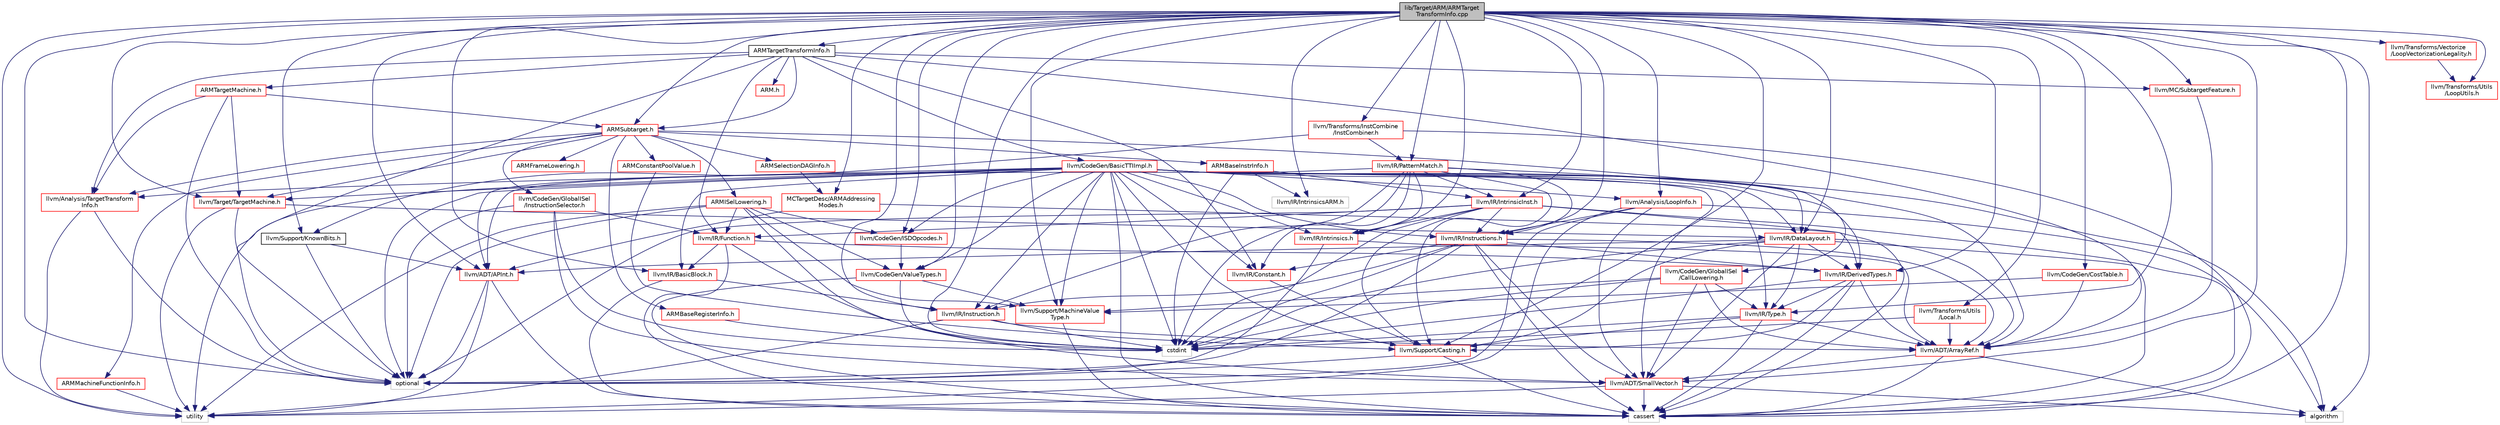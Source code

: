 digraph "lib/Target/ARM/ARMTargetTransformInfo.cpp"
{
 // LATEX_PDF_SIZE
  bgcolor="transparent";
  edge [fontname="Helvetica",fontsize="10",labelfontname="Helvetica",labelfontsize="10"];
  node [fontname="Helvetica",fontsize="10",shape=record];
  Node1 [label="lib/Target/ARM/ARMTarget\lTransformInfo.cpp",height=0.2,width=0.4,color="black", fillcolor="grey75", style="filled", fontcolor="black",tooltip=" "];
  Node1 -> Node2 [color="midnightblue",fontsize="10",style="solid",fontname="Helvetica"];
  Node2 [label="ARMTargetTransformInfo.h",height=0.2,width=0.4,color="black",URL="$ARMTargetTransformInfo_8h.html",tooltip=" "];
  Node2 -> Node3 [color="midnightblue",fontsize="10",style="solid",fontname="Helvetica"];
  Node3 [label="ARM.h",height=0.2,width=0.4,color="red",URL="$ARM_8h.html",tooltip=" "];
  Node2 -> Node26 [color="midnightblue",fontsize="10",style="solid",fontname="Helvetica"];
  Node26 [label="ARMSubtarget.h",height=0.2,width=0.4,color="red",URL="$ARMSubtarget_8h.html",tooltip=" "];
  Node26 -> Node27 [color="midnightblue",fontsize="10",style="solid",fontname="Helvetica"];
  Node27 [label="ARMBaseInstrInfo.h",height=0.2,width=0.4,color="red",URL="$ARMBaseInstrInfo_8h.html",tooltip=" "];
  Node27 -> Node234 [color="midnightblue",fontsize="10",style="solid",fontname="Helvetica"];
  Node234 [label="llvm/IR/IntrinsicInst.h",height=0.2,width=0.4,color="red",URL="$IntrinsicInst_8h.html",tooltip=" "];
  Node234 -> Node123 [color="midnightblue",fontsize="10",style="solid",fontname="Helvetica"];
  Node123 [label="llvm/IR/DerivedTypes.h",height=0.2,width=0.4,color="red",URL="$DerivedTypes_8h.html",tooltip=" "];
  Node123 -> Node32 [color="midnightblue",fontsize="10",style="solid",fontname="Helvetica"];
  Node32 [label="llvm/ADT/ArrayRef.h",height=0.2,width=0.4,color="red",URL="$ArrayRef_8h.html",tooltip=" "];
  Node32 -> Node44 [color="midnightblue",fontsize="10",style="solid",fontname="Helvetica"];
  Node44 [label="llvm/ADT/SmallVector.h",height=0.2,width=0.4,color="red",URL="$SmallVector_8h.html",tooltip=" "];
  Node44 -> Node41 [color="midnightblue",fontsize="10",style="solid",fontname="Helvetica"];
  Node41 [label="algorithm",height=0.2,width=0.4,color="grey75",tooltip=" "];
  Node44 -> Node19 [color="midnightblue",fontsize="10",style="solid",fontname="Helvetica"];
  Node19 [label="cassert",height=0.2,width=0.4,color="grey75",tooltip=" "];
  Node44 -> Node18 [color="midnightblue",fontsize="10",style="solid",fontname="Helvetica"];
  Node18 [label="utility",height=0.2,width=0.4,color="grey75",tooltip=" "];
  Node32 -> Node41 [color="midnightblue",fontsize="10",style="solid",fontname="Helvetica"];
  Node32 -> Node19 [color="midnightblue",fontsize="10",style="solid",fontname="Helvetica"];
  Node123 -> Node124 [color="midnightblue",fontsize="10",style="solid",fontname="Helvetica"];
  Node124 [label="llvm/IR/Type.h",height=0.2,width=0.4,color="red",URL="$Type_8h.html",tooltip=" "];
  Node124 -> Node32 [color="midnightblue",fontsize="10",style="solid",fontname="Helvetica"];
  Node124 -> Node12 [color="midnightblue",fontsize="10",style="solid",fontname="Helvetica"];
  Node12 [label="llvm/Support/Casting.h",height=0.2,width=0.4,color="red",URL="$Casting_8h.html",tooltip=" "];
  Node12 -> Node19 [color="midnightblue",fontsize="10",style="solid",fontname="Helvetica"];
  Node12 -> Node21 [color="midnightblue",fontsize="10",style="solid",fontname="Helvetica"];
  Node21 [label="optional",height=0.2,width=0.4,color="grey75",tooltip=" "];
  Node124 -> Node19 [color="midnightblue",fontsize="10",style="solid",fontname="Helvetica"];
  Node124 -> Node23 [color="midnightblue",fontsize="10",style="solid",fontname="Helvetica"];
  Node23 [label="cstdint",height=0.2,width=0.4,color="grey75",tooltip=" "];
  Node123 -> Node12 [color="midnightblue",fontsize="10",style="solid",fontname="Helvetica"];
  Node123 -> Node19 [color="midnightblue",fontsize="10",style="solid",fontname="Helvetica"];
  Node123 -> Node23 [color="midnightblue",fontsize="10",style="solid",fontname="Helvetica"];
  Node234 -> Node178 [color="midnightblue",fontsize="10",style="solid",fontname="Helvetica"];
  Node178 [label="llvm/IR/Function.h",height=0.2,width=0.4,color="red",URL="$Function_8h.html",tooltip=" "];
  Node178 -> Node181 [color="midnightblue",fontsize="10",style="solid",fontname="Helvetica"];
  Node181 [label="llvm/IR/BasicBlock.h",height=0.2,width=0.4,color="red",URL="$BasicBlock_8h.html",tooltip=" "];
  Node181 -> Node182 [color="midnightblue",fontsize="10",style="solid",fontname="Helvetica"];
  Node182 [label="llvm/IR/Instruction.h",height=0.2,width=0.4,color="red",URL="$IR_2Instruction_8h.html",tooltip=" "];
  Node182 -> Node32 [color="midnightblue",fontsize="10",style="solid",fontname="Helvetica"];
  Node182 -> Node23 [color="midnightblue",fontsize="10",style="solid",fontname="Helvetica"];
  Node182 -> Node18 [color="midnightblue",fontsize="10",style="solid",fontname="Helvetica"];
  Node181 -> Node19 [color="midnightblue",fontsize="10",style="solid",fontname="Helvetica"];
  Node178 -> Node123 [color="midnightblue",fontsize="10",style="solid",fontname="Helvetica"];
  Node178 -> Node19 [color="midnightblue",fontsize="10",style="solid",fontname="Helvetica"];
  Node178 -> Node23 [color="midnightblue",fontsize="10",style="solid",fontname="Helvetica"];
  Node234 -> Node241 [color="midnightblue",fontsize="10",style="solid",fontname="Helvetica"];
  Node241 [label="llvm/IR/Instructions.h",height=0.2,width=0.4,color="red",URL="$Instructions_8h.html",tooltip=" "];
  Node241 -> Node32 [color="midnightblue",fontsize="10",style="solid",fontname="Helvetica"];
  Node241 -> Node44 [color="midnightblue",fontsize="10",style="solid",fontname="Helvetica"];
  Node241 -> Node106 [color="midnightblue",fontsize="10",style="solid",fontname="Helvetica"];
  Node106 [label="llvm/IR/Constant.h",height=0.2,width=0.4,color="red",URL="$Constant_8h.html",tooltip=" "];
  Node106 -> Node12 [color="midnightblue",fontsize="10",style="solid",fontname="Helvetica"];
  Node241 -> Node123 [color="midnightblue",fontsize="10",style="solid",fontname="Helvetica"];
  Node241 -> Node182 [color="midnightblue",fontsize="10",style="solid",fontname="Helvetica"];
  Node241 -> Node19 [color="midnightblue",fontsize="10",style="solid",fontname="Helvetica"];
  Node241 -> Node23 [color="midnightblue",fontsize="10",style="solid",fontname="Helvetica"];
  Node241 -> Node21 [color="midnightblue",fontsize="10",style="solid",fontname="Helvetica"];
  Node234 -> Node133 [color="midnightblue",fontsize="10",style="solid",fontname="Helvetica"];
  Node133 [label="llvm/IR/Intrinsics.h",height=0.2,width=0.4,color="red",URL="$Intrinsics_8h.html",tooltip=" "];
  Node133 -> Node32 [color="midnightblue",fontsize="10",style="solid",fontname="Helvetica"];
  Node133 -> Node21 [color="midnightblue",fontsize="10",style="solid",fontname="Helvetica"];
  Node234 -> Node12 [color="midnightblue",fontsize="10",style="solid",fontname="Helvetica"];
  Node234 -> Node19 [color="midnightblue",fontsize="10",style="solid",fontname="Helvetica"];
  Node234 -> Node23 [color="midnightblue",fontsize="10",style="solid",fontname="Helvetica"];
  Node234 -> Node21 [color="midnightblue",fontsize="10",style="solid",fontname="Helvetica"];
  Node27 -> Node244 [color="midnightblue",fontsize="10",style="solid",fontname="Helvetica"];
  Node244 [label="llvm/IR/IntrinsicsARM.h",height=0.2,width=0.4,color="grey75",tooltip=" "];
  Node27 -> Node23 [color="midnightblue",fontsize="10",style="solid",fontname="Helvetica"];
  Node26 -> Node245 [color="midnightblue",fontsize="10",style="solid",fontname="Helvetica"];
  Node245 [label="ARMBaseRegisterInfo.h",height=0.2,width=0.4,color="red",URL="$ARMBaseRegisterInfo_8h.html",tooltip=" "];
  Node245 -> Node23 [color="midnightblue",fontsize="10",style="solid",fontname="Helvetica"];
  Node26 -> Node246 [color="midnightblue",fontsize="10",style="solid",fontname="Helvetica"];
  Node246 [label="ARMConstantPoolValue.h",height=0.2,width=0.4,color="red",URL="$ARMConstantPoolValue_8h.html",tooltip=" "];
  Node246 -> Node12 [color="midnightblue",fontsize="10",style="solid",fontname="Helvetica"];
  Node26 -> Node249 [color="midnightblue",fontsize="10",style="solid",fontname="Helvetica"];
  Node249 [label="ARMFrameLowering.h",height=0.2,width=0.4,color="red",URL="$ARMFrameLowering_8h.html",tooltip=" "];
  Node26 -> Node251 [color="midnightblue",fontsize="10",style="solid",fontname="Helvetica"];
  Node251 [label="ARMISelLowering.h",height=0.2,width=0.4,color="red",URL="$ARMISelLowering_8h.html",tooltip=" "];
  Node251 -> Node44 [color="midnightblue",fontsize="10",style="solid",fontname="Helvetica"];
  Node251 -> Node255 [color="midnightblue",fontsize="10",style="solid",fontname="Helvetica"];
  Node255 [label="llvm/CodeGen/ISDOpcodes.h",height=0.2,width=0.4,color="red",URL="$ISDOpcodes_8h.html",tooltip=" "];
  Node255 -> Node254 [color="midnightblue",fontsize="10",style="solid",fontname="Helvetica"];
  Node254 [label="llvm/CodeGen/ValueTypes.h",height=0.2,width=0.4,color="red",URL="$ValueTypes_8h.html",tooltip=" "];
  Node254 -> Node129 [color="midnightblue",fontsize="10",style="solid",fontname="Helvetica"];
  Node129 [label="llvm/Support/MachineValue\lType.h",height=0.2,width=0.4,color="red",URL="$MachineValueType_8h.html",tooltip=" "];
  Node129 -> Node19 [color="midnightblue",fontsize="10",style="solid",fontname="Helvetica"];
  Node254 -> Node19 [color="midnightblue",fontsize="10",style="solid",fontname="Helvetica"];
  Node254 -> Node23 [color="midnightblue",fontsize="10",style="solid",fontname="Helvetica"];
  Node251 -> Node254 [color="midnightblue",fontsize="10",style="solid",fontname="Helvetica"];
  Node251 -> Node178 [color="midnightblue",fontsize="10",style="solid",fontname="Helvetica"];
  Node251 -> Node129 [color="midnightblue",fontsize="10",style="solid",fontname="Helvetica"];
  Node251 -> Node21 [color="midnightblue",fontsize="10",style="solid",fontname="Helvetica"];
  Node251 -> Node18 [color="midnightblue",fontsize="10",style="solid",fontname="Helvetica"];
  Node26 -> Node287 [color="midnightblue",fontsize="10",style="solid",fontname="Helvetica"];
  Node287 [label="ARMMachineFunctionInfo.h",height=0.2,width=0.4,color="red",URL="$ARMMachineFunctionInfo_8h.html",tooltip=" "];
  Node287 -> Node18 [color="midnightblue",fontsize="10",style="solid",fontname="Helvetica"];
  Node26 -> Node288 [color="midnightblue",fontsize="10",style="solid",fontname="Helvetica"];
  Node288 [label="ARMSelectionDAGInfo.h",height=0.2,width=0.4,color="red",URL="$ARMSelectionDAGInfo_8h.html",tooltip=" "];
  Node288 -> Node289 [color="midnightblue",fontsize="10",style="solid",fontname="Helvetica"];
  Node289 [label="MCTargetDesc/ARMAddressing\lModes.h",height=0.2,width=0.4,color="red",URL="$ARMAddressingModes_8h.html",tooltip=" "];
  Node289 -> Node160 [color="midnightblue",fontsize="10",style="solid",fontname="Helvetica"];
  Node160 [label="llvm/ADT/APInt.h",height=0.2,width=0.4,color="red",URL="$APInt_8h.html",tooltip=" "];
  Node160 -> Node19 [color="midnightblue",fontsize="10",style="solid",fontname="Helvetica"];
  Node160 -> Node21 [color="midnightblue",fontsize="10",style="solid",fontname="Helvetica"];
  Node160 -> Node18 [color="midnightblue",fontsize="10",style="solid",fontname="Helvetica"];
  Node289 -> Node19 [color="midnightblue",fontsize="10",style="solid",fontname="Helvetica"];
  Node26 -> Node291 [color="midnightblue",fontsize="10",style="solid",fontname="Helvetica"];
  Node291 [label="llvm/Analysis/TargetTransform\lInfo.h",height=0.2,width=0.4,color="red",URL="$TargetTransformInfo_8h.html",tooltip=" "];
  Node291 -> Node21 [color="midnightblue",fontsize="10",style="solid",fontname="Helvetica"];
  Node291 -> Node18 [color="midnightblue",fontsize="10",style="solid",fontname="Helvetica"];
  Node26 -> Node294 [color="midnightblue",fontsize="10",style="solid",fontname="Helvetica"];
  Node294 [label="llvm/CodeGen/GlobalISel\l/CallLowering.h",height=0.2,width=0.4,color="red",URL="$CallLowering_8h.html",tooltip=" "];
  Node294 -> Node32 [color="midnightblue",fontsize="10",style="solid",fontname="Helvetica"];
  Node294 -> Node44 [color="midnightblue",fontsize="10",style="solid",fontname="Helvetica"];
  Node294 -> Node124 [color="midnightblue",fontsize="10",style="solid",fontname="Helvetica"];
  Node294 -> Node129 [color="midnightblue",fontsize="10",style="solid",fontname="Helvetica"];
  Node294 -> Node23 [color="midnightblue",fontsize="10",style="solid",fontname="Helvetica"];
  Node26 -> Node295 [color="midnightblue",fontsize="10",style="solid",fontname="Helvetica"];
  Node295 [label="llvm/CodeGen/GlobalISel\l/InstructionSelector.h",height=0.2,width=0.4,color="red",URL="$InstructionSelector_8h.html",tooltip=" "];
  Node295 -> Node44 [color="midnightblue",fontsize="10",style="solid",fontname="Helvetica"];
  Node295 -> Node178 [color="midnightblue",fontsize="10",style="solid",fontname="Helvetica"];
  Node295 -> Node23 [color="midnightblue",fontsize="10",style="solid",fontname="Helvetica"];
  Node295 -> Node21 [color="midnightblue",fontsize="10",style="solid",fontname="Helvetica"];
  Node26 -> Node300 [color="midnightblue",fontsize="10",style="solid",fontname="Helvetica"];
  Node300 [label="llvm/Target/TargetMachine.h",height=0.2,width=0.4,color="red",URL="$Target_2TargetMachine_8h.html",tooltip=" "];
  Node300 -> Node266 [color="midnightblue",fontsize="10",style="solid",fontname="Helvetica"];
  Node266 [label="llvm/IR/DataLayout.h",height=0.2,width=0.4,color="red",URL="$DataLayout_8h.html",tooltip=" "];
  Node266 -> Node160 [color="midnightblue",fontsize="10",style="solid",fontname="Helvetica"];
  Node266 -> Node32 [color="midnightblue",fontsize="10",style="solid",fontname="Helvetica"];
  Node266 -> Node44 [color="midnightblue",fontsize="10",style="solid",fontname="Helvetica"];
  Node266 -> Node123 [color="midnightblue",fontsize="10",style="solid",fontname="Helvetica"];
  Node266 -> Node124 [color="midnightblue",fontsize="10",style="solid",fontname="Helvetica"];
  Node266 -> Node12 [color="midnightblue",fontsize="10",style="solid",fontname="Helvetica"];
  Node266 -> Node19 [color="midnightblue",fontsize="10",style="solid",fontname="Helvetica"];
  Node266 -> Node23 [color="midnightblue",fontsize="10",style="solid",fontname="Helvetica"];
  Node300 -> Node21 [color="midnightblue",fontsize="10",style="solid",fontname="Helvetica"];
  Node300 -> Node18 [color="midnightblue",fontsize="10",style="solid",fontname="Helvetica"];
  Node2 -> Node304 [color="midnightblue",fontsize="10",style="solid",fontname="Helvetica"];
  Node304 [label="ARMTargetMachine.h",height=0.2,width=0.4,color="red",URL="$ARMTargetMachine_8h.html",tooltip=" "];
  Node304 -> Node26 [color="midnightblue",fontsize="10",style="solid",fontname="Helvetica"];
  Node304 -> Node291 [color="midnightblue",fontsize="10",style="solid",fontname="Helvetica"];
  Node304 -> Node300 [color="midnightblue",fontsize="10",style="solid",fontname="Helvetica"];
  Node304 -> Node21 [color="midnightblue",fontsize="10",style="solid",fontname="Helvetica"];
  Node2 -> Node32 [color="midnightblue",fontsize="10",style="solid",fontname="Helvetica"];
  Node2 -> Node291 [color="midnightblue",fontsize="10",style="solid",fontname="Helvetica"];
  Node2 -> Node305 [color="midnightblue",fontsize="10",style="solid",fontname="Helvetica"];
  Node305 [label="llvm/CodeGen/BasicTTIImpl.h",height=0.2,width=0.4,color="red",URL="$BasicTTIImpl_8h.html",tooltip=" "];
  Node305 -> Node160 [color="midnightblue",fontsize="10",style="solid",fontname="Helvetica"];
  Node305 -> Node32 [color="midnightblue",fontsize="10",style="solid",fontname="Helvetica"];
  Node305 -> Node44 [color="midnightblue",fontsize="10",style="solid",fontname="Helvetica"];
  Node305 -> Node306 [color="midnightblue",fontsize="10",style="solid",fontname="Helvetica"];
  Node306 [label="llvm/Analysis/LoopInfo.h",height=0.2,width=0.4,color="red",URL="$LoopInfo_8h.html",tooltip=" "];
  Node306 -> Node44 [color="midnightblue",fontsize="10",style="solid",fontname="Helvetica"];
  Node306 -> Node241 [color="midnightblue",fontsize="10",style="solid",fontname="Helvetica"];
  Node306 -> Node41 [color="midnightblue",fontsize="10",style="solid",fontname="Helvetica"];
  Node306 -> Node21 [color="midnightblue",fontsize="10",style="solid",fontname="Helvetica"];
  Node306 -> Node18 [color="midnightblue",fontsize="10",style="solid",fontname="Helvetica"];
  Node305 -> Node291 [color="midnightblue",fontsize="10",style="solid",fontname="Helvetica"];
  Node305 -> Node255 [color="midnightblue",fontsize="10",style="solid",fontname="Helvetica"];
  Node305 -> Node254 [color="midnightblue",fontsize="10",style="solid",fontname="Helvetica"];
  Node305 -> Node181 [color="midnightblue",fontsize="10",style="solid",fontname="Helvetica"];
  Node305 -> Node106 [color="midnightblue",fontsize="10",style="solid",fontname="Helvetica"];
  Node305 -> Node266 [color="midnightblue",fontsize="10",style="solid",fontname="Helvetica"];
  Node305 -> Node123 [color="midnightblue",fontsize="10",style="solid",fontname="Helvetica"];
  Node305 -> Node182 [color="midnightblue",fontsize="10",style="solid",fontname="Helvetica"];
  Node305 -> Node241 [color="midnightblue",fontsize="10",style="solid",fontname="Helvetica"];
  Node305 -> Node133 [color="midnightblue",fontsize="10",style="solid",fontname="Helvetica"];
  Node305 -> Node124 [color="midnightblue",fontsize="10",style="solid",fontname="Helvetica"];
  Node305 -> Node12 [color="midnightblue",fontsize="10",style="solid",fontname="Helvetica"];
  Node305 -> Node129 [color="midnightblue",fontsize="10",style="solid",fontname="Helvetica"];
  Node305 -> Node300 [color="midnightblue",fontsize="10",style="solid",fontname="Helvetica"];
  Node305 -> Node41 [color="midnightblue",fontsize="10",style="solid",fontname="Helvetica"];
  Node305 -> Node19 [color="midnightblue",fontsize="10",style="solid",fontname="Helvetica"];
  Node305 -> Node23 [color="midnightblue",fontsize="10",style="solid",fontname="Helvetica"];
  Node305 -> Node21 [color="midnightblue",fontsize="10",style="solid",fontname="Helvetica"];
  Node305 -> Node18 [color="midnightblue",fontsize="10",style="solid",fontname="Helvetica"];
  Node2 -> Node106 [color="midnightblue",fontsize="10",style="solid",fontname="Helvetica"];
  Node2 -> Node178 [color="midnightblue",fontsize="10",style="solid",fontname="Helvetica"];
  Node2 -> Node67 [color="midnightblue",fontsize="10",style="solid",fontname="Helvetica"];
  Node67 [label="llvm/MC/SubtargetFeature.h",height=0.2,width=0.4,color="red",URL="$SubtargetFeature_8h.html",tooltip=" "];
  Node67 -> Node32 [color="midnightblue",fontsize="10",style="solid",fontname="Helvetica"];
  Node2 -> Node21 [color="midnightblue",fontsize="10",style="solid",fontname="Helvetica"];
  Node1 -> Node26 [color="midnightblue",fontsize="10",style="solid",fontname="Helvetica"];
  Node1 -> Node289 [color="midnightblue",fontsize="10",style="solid",fontname="Helvetica"];
  Node1 -> Node160 [color="midnightblue",fontsize="10",style="solid",fontname="Helvetica"];
  Node1 -> Node44 [color="midnightblue",fontsize="10",style="solid",fontname="Helvetica"];
  Node1 -> Node306 [color="midnightblue",fontsize="10",style="solid",fontname="Helvetica"];
  Node1 -> Node325 [color="midnightblue",fontsize="10",style="solid",fontname="Helvetica"];
  Node325 [label="llvm/CodeGen/CostTable.h",height=0.2,width=0.4,color="red",URL="$CostTable_8h.html",tooltip=" "];
  Node325 -> Node32 [color="midnightblue",fontsize="10",style="solid",fontname="Helvetica"];
  Node325 -> Node129 [color="midnightblue",fontsize="10",style="solid",fontname="Helvetica"];
  Node1 -> Node255 [color="midnightblue",fontsize="10",style="solid",fontname="Helvetica"];
  Node1 -> Node254 [color="midnightblue",fontsize="10",style="solid",fontname="Helvetica"];
  Node1 -> Node181 [color="midnightblue",fontsize="10",style="solid",fontname="Helvetica"];
  Node1 -> Node266 [color="midnightblue",fontsize="10",style="solid",fontname="Helvetica"];
  Node1 -> Node123 [color="midnightblue",fontsize="10",style="solid",fontname="Helvetica"];
  Node1 -> Node182 [color="midnightblue",fontsize="10",style="solid",fontname="Helvetica"];
  Node1 -> Node241 [color="midnightblue",fontsize="10",style="solid",fontname="Helvetica"];
  Node1 -> Node234 [color="midnightblue",fontsize="10",style="solid",fontname="Helvetica"];
  Node1 -> Node133 [color="midnightblue",fontsize="10",style="solid",fontname="Helvetica"];
  Node1 -> Node244 [color="midnightblue",fontsize="10",style="solid",fontname="Helvetica"];
  Node1 -> Node276 [color="midnightblue",fontsize="10",style="solid",fontname="Helvetica"];
  Node276 [label="llvm/IR/PatternMatch.h",height=0.2,width=0.4,color="red",URL="$PatternMatch_8h.html",tooltip=" "];
  Node276 -> Node160 [color="midnightblue",fontsize="10",style="solid",fontname="Helvetica"];
  Node276 -> Node106 [color="midnightblue",fontsize="10",style="solid",fontname="Helvetica"];
  Node276 -> Node266 [color="midnightblue",fontsize="10",style="solid",fontname="Helvetica"];
  Node276 -> Node182 [color="midnightblue",fontsize="10",style="solid",fontname="Helvetica"];
  Node276 -> Node241 [color="midnightblue",fontsize="10",style="solid",fontname="Helvetica"];
  Node276 -> Node234 [color="midnightblue",fontsize="10",style="solid",fontname="Helvetica"];
  Node276 -> Node133 [color="midnightblue",fontsize="10",style="solid",fontname="Helvetica"];
  Node276 -> Node12 [color="midnightblue",fontsize="10",style="solid",fontname="Helvetica"];
  Node276 -> Node23 [color="midnightblue",fontsize="10",style="solid",fontname="Helvetica"];
  Node1 -> Node124 [color="midnightblue",fontsize="10",style="solid",fontname="Helvetica"];
  Node1 -> Node67 [color="midnightblue",fontsize="10",style="solid",fontname="Helvetica"];
  Node1 -> Node12 [color="midnightblue",fontsize="10",style="solid",fontname="Helvetica"];
  Node1 -> Node326 [color="midnightblue",fontsize="10",style="solid",fontname="Helvetica"];
  Node326 [label="llvm/Support/KnownBits.h",height=0.2,width=0.4,color="black",URL="$KnownBits_8h.html",tooltip=" "];
  Node326 -> Node160 [color="midnightblue",fontsize="10",style="solid",fontname="Helvetica"];
  Node326 -> Node21 [color="midnightblue",fontsize="10",style="solid",fontname="Helvetica"];
  Node1 -> Node129 [color="midnightblue",fontsize="10",style="solid",fontname="Helvetica"];
  Node1 -> Node300 [color="midnightblue",fontsize="10",style="solid",fontname="Helvetica"];
  Node1 -> Node327 [color="midnightblue",fontsize="10",style="solid",fontname="Helvetica"];
  Node327 [label="llvm/Transforms/InstCombine\l/InstCombiner.h",height=0.2,width=0.4,color="red",URL="$InstCombiner_8h.html",tooltip=" "];
  Node327 -> Node276 [color="midnightblue",fontsize="10",style="solid",fontname="Helvetica"];
  Node327 -> Node326 [color="midnightblue",fontsize="10",style="solid",fontname="Helvetica"];
  Node327 -> Node19 [color="midnightblue",fontsize="10",style="solid",fontname="Helvetica"];
  Node1 -> Node333 [color="midnightblue",fontsize="10",style="solid",fontname="Helvetica"];
  Node333 [label="llvm/Transforms/Utils\l/Local.h",height=0.2,width=0.4,color="red",URL="$Transforms_2Utils_2Local_8h.html",tooltip=" "];
  Node333 -> Node32 [color="midnightblue",fontsize="10",style="solid",fontname="Helvetica"];
  Node333 -> Node23 [color="midnightblue",fontsize="10",style="solid",fontname="Helvetica"];
  Node1 -> Node342 [color="midnightblue",fontsize="10",style="solid",fontname="Helvetica"];
  Node342 [label="llvm/Transforms/Utils\l/LoopUtils.h",height=0.2,width=0.4,color="red",URL="$LoopUtils_8h.html",tooltip=" "];
  Node1 -> Node345 [color="midnightblue",fontsize="10",style="solid",fontname="Helvetica"];
  Node345 [label="llvm/Transforms/Vectorize\l/LoopVectorizationLegality.h",height=0.2,width=0.4,color="red",URL="$LoopVectorizationLegality_8h.html",tooltip=" "];
  Node345 -> Node342 [color="midnightblue",fontsize="10",style="solid",fontname="Helvetica"];
  Node1 -> Node41 [color="midnightblue",fontsize="10",style="solid",fontname="Helvetica"];
  Node1 -> Node19 [color="midnightblue",fontsize="10",style="solid",fontname="Helvetica"];
  Node1 -> Node23 [color="midnightblue",fontsize="10",style="solid",fontname="Helvetica"];
  Node1 -> Node21 [color="midnightblue",fontsize="10",style="solid",fontname="Helvetica"];
  Node1 -> Node18 [color="midnightblue",fontsize="10",style="solid",fontname="Helvetica"];
}

